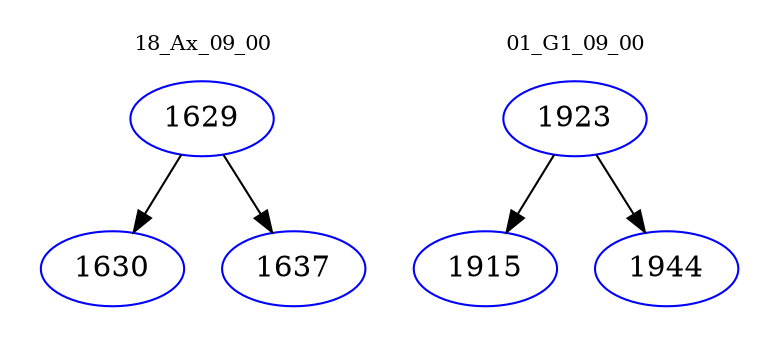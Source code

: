 digraph{
subgraph cluster_0 {
color = white
label = "18_Ax_09_00";
fontsize=10;
T0_1629 [label="1629", color="blue"]
T0_1629 -> T0_1630 [color="black"]
T0_1630 [label="1630", color="blue"]
T0_1629 -> T0_1637 [color="black"]
T0_1637 [label="1637", color="blue"]
}
subgraph cluster_1 {
color = white
label = "01_G1_09_00";
fontsize=10;
T1_1923 [label="1923", color="blue"]
T1_1923 -> T1_1915 [color="black"]
T1_1915 [label="1915", color="blue"]
T1_1923 -> T1_1944 [color="black"]
T1_1944 [label="1944", color="blue"]
}
}
